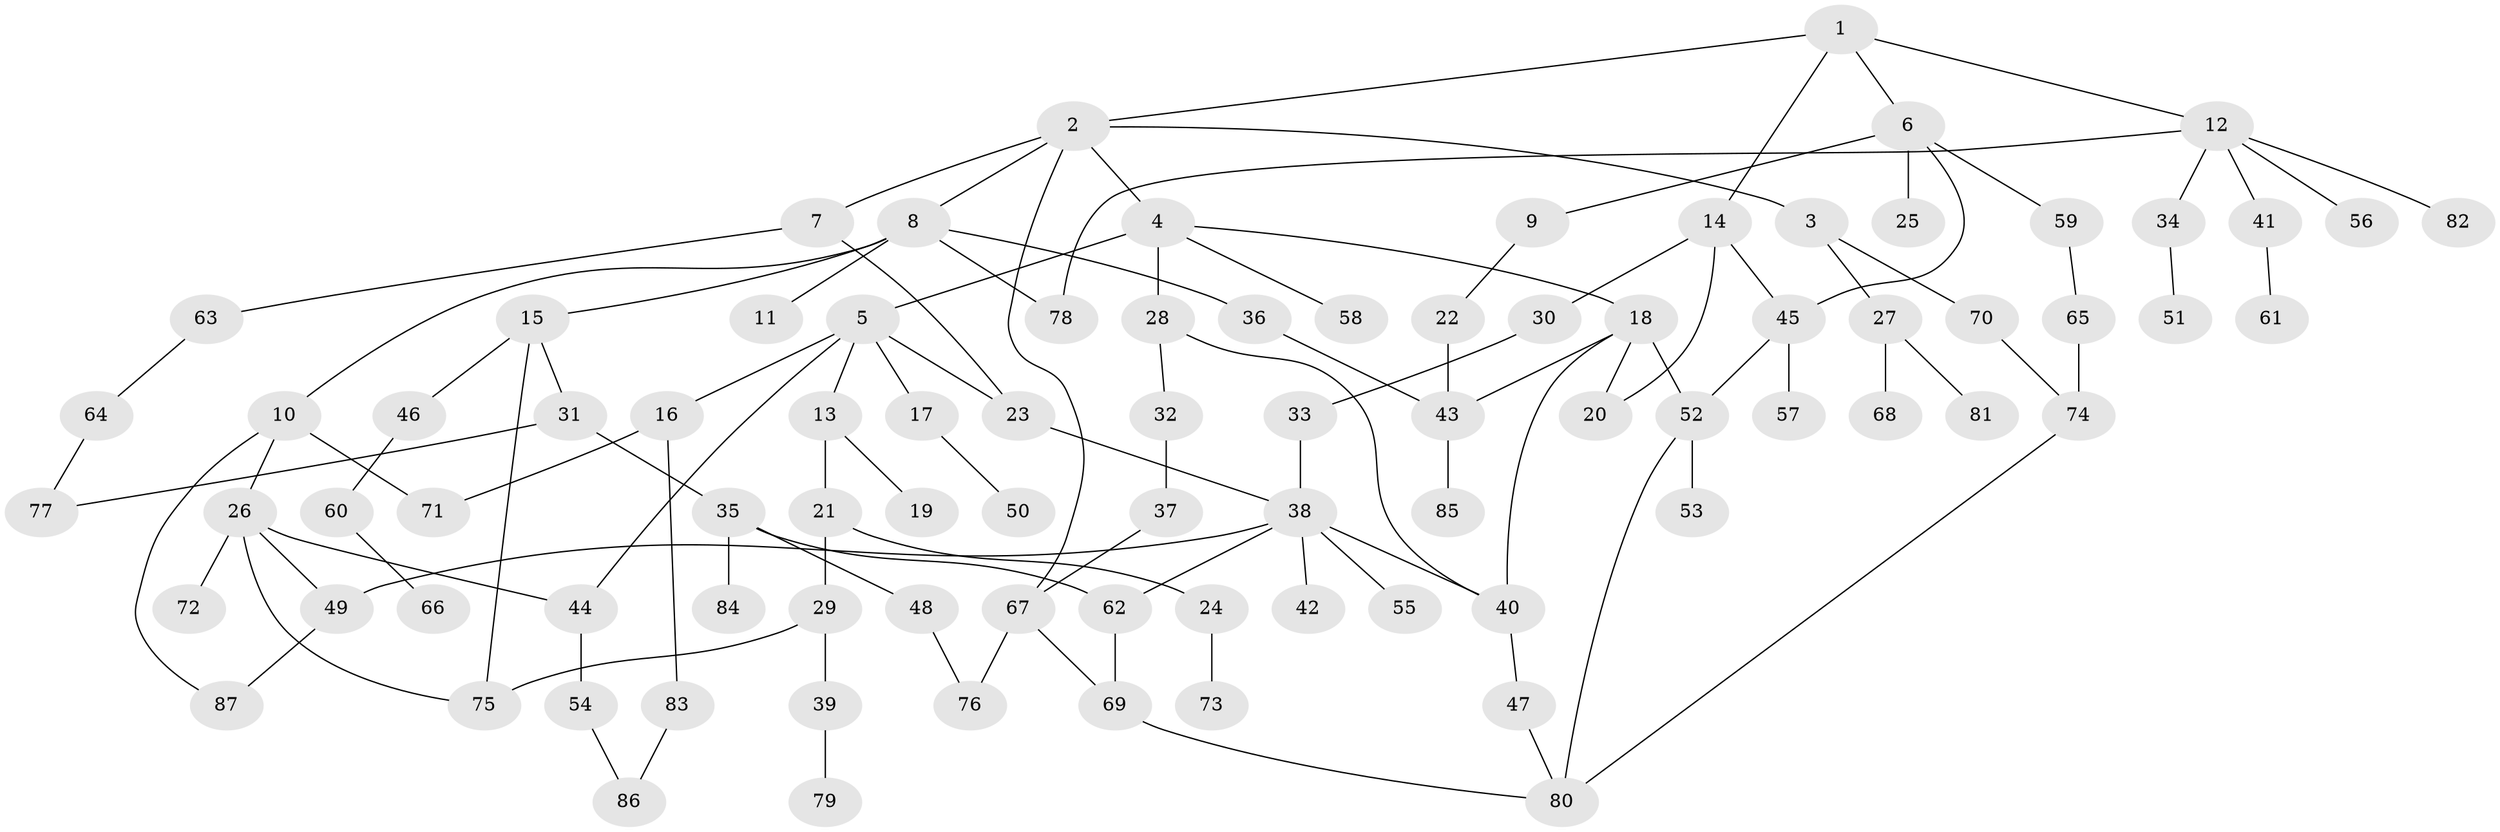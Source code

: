 // coarse degree distribution, {9: 0.029411764705882353, 4: 0.17647058823529413, 6: 0.11764705882352941, 8: 0.029411764705882353, 3: 0.11764705882352941, 1: 0.29411764705882354, 2: 0.20588235294117646, 7: 0.029411764705882353}
// Generated by graph-tools (version 1.1) at 2025/17/03/04/25 18:17:13]
// undirected, 87 vertices, 112 edges
graph export_dot {
graph [start="1"]
  node [color=gray90,style=filled];
  1;
  2;
  3;
  4;
  5;
  6;
  7;
  8;
  9;
  10;
  11;
  12;
  13;
  14;
  15;
  16;
  17;
  18;
  19;
  20;
  21;
  22;
  23;
  24;
  25;
  26;
  27;
  28;
  29;
  30;
  31;
  32;
  33;
  34;
  35;
  36;
  37;
  38;
  39;
  40;
  41;
  42;
  43;
  44;
  45;
  46;
  47;
  48;
  49;
  50;
  51;
  52;
  53;
  54;
  55;
  56;
  57;
  58;
  59;
  60;
  61;
  62;
  63;
  64;
  65;
  66;
  67;
  68;
  69;
  70;
  71;
  72;
  73;
  74;
  75;
  76;
  77;
  78;
  79;
  80;
  81;
  82;
  83;
  84;
  85;
  86;
  87;
  1 -- 2;
  1 -- 6;
  1 -- 12;
  1 -- 14;
  2 -- 3;
  2 -- 4;
  2 -- 7;
  2 -- 8;
  2 -- 67;
  3 -- 27;
  3 -- 70;
  4 -- 5;
  4 -- 18;
  4 -- 28;
  4 -- 58;
  5 -- 13;
  5 -- 16;
  5 -- 17;
  5 -- 23;
  5 -- 44;
  6 -- 9;
  6 -- 25;
  6 -- 59;
  6 -- 45;
  7 -- 23;
  7 -- 63;
  8 -- 10;
  8 -- 11;
  8 -- 15;
  8 -- 36;
  8 -- 78;
  9 -- 22;
  10 -- 26;
  10 -- 87;
  10 -- 71;
  12 -- 34;
  12 -- 41;
  12 -- 56;
  12 -- 82;
  12 -- 78;
  13 -- 19;
  13 -- 21;
  14 -- 30;
  14 -- 45;
  14 -- 20;
  15 -- 31;
  15 -- 46;
  15 -- 75;
  16 -- 71;
  16 -- 83;
  17 -- 50;
  18 -- 20;
  18 -- 52;
  18 -- 43;
  18 -- 40;
  21 -- 24;
  21 -- 29;
  22 -- 43;
  23 -- 38;
  24 -- 73;
  26 -- 44;
  26 -- 72;
  26 -- 75;
  26 -- 49;
  27 -- 68;
  27 -- 81;
  28 -- 32;
  28 -- 40;
  29 -- 39;
  29 -- 75;
  30 -- 33;
  31 -- 35;
  31 -- 77;
  32 -- 37;
  33 -- 38;
  34 -- 51;
  35 -- 48;
  35 -- 84;
  35 -- 62;
  36 -- 43;
  37 -- 67;
  38 -- 42;
  38 -- 49;
  38 -- 55;
  38 -- 62;
  38 -- 40;
  39 -- 79;
  40 -- 47;
  41 -- 61;
  43 -- 85;
  44 -- 54;
  45 -- 52;
  45 -- 57;
  46 -- 60;
  47 -- 80;
  48 -- 76;
  49 -- 87;
  52 -- 53;
  52 -- 80;
  54 -- 86;
  59 -- 65;
  60 -- 66;
  62 -- 69;
  63 -- 64;
  64 -- 77;
  65 -- 74;
  67 -- 69;
  67 -- 76;
  69 -- 80;
  70 -- 74;
  74 -- 80;
  83 -- 86;
}
